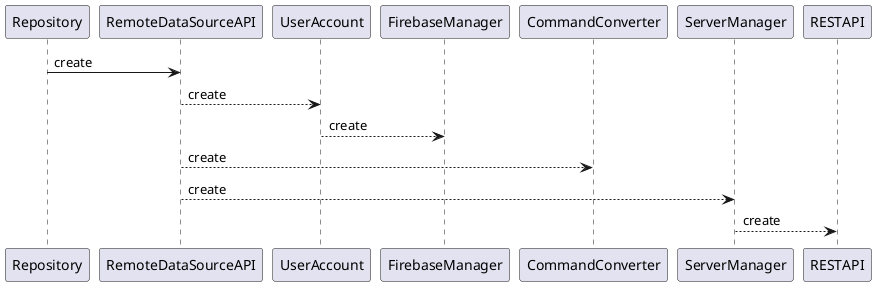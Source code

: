 @startuml
Repository -> RemoteDataSourceAPI: create
RemoteDataSourceAPI --> UserAccount: create
UserAccount --> FirebaseManager: create
RemoteDataSourceAPI --> CommandConverter: create
RemoteDataSourceAPI --> ServerManager: create
ServerManager --> RESTAPI: create
@enduml